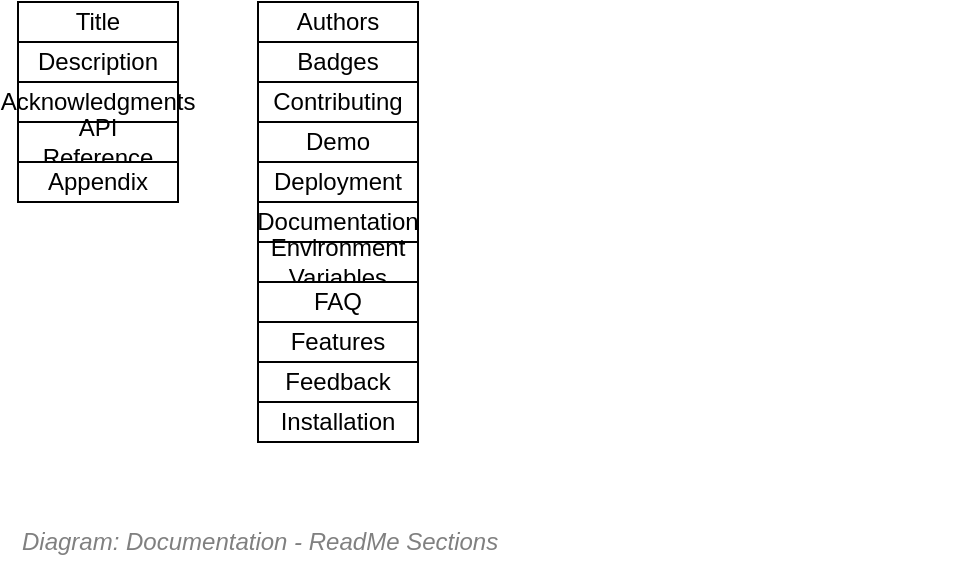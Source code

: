 <mxfile compressed="false" version="17.5.0" type="google">
  <diagram id="HUKczoVXxIGVjZq7eSuW" name="Page-3">
    <mxGraphModel grid="1" page="1" gridSize="10" guides="1" tooltips="1" connect="1" arrows="1" fold="1" pageScale="1" pageWidth="827" pageHeight="1169" math="0" shadow="0">
      <root>
        <mxCell id="-74E_I0a73wQQZLRpNyG-0" />
        <mxCell id="-74E_I0a73wQQZLRpNyG-1" parent="-74E_I0a73wQQZLRpNyG-0" />
        <mxCell id="-74E_I0a73wQQZLRpNyG-2" value="Title" style="rounded=0;whiteSpace=wrap;html=1;" vertex="1" parent="-74E_I0a73wQQZLRpNyG-1">
          <mxGeometry x="120" y="160" width="80" height="20" as="geometry" />
        </mxCell>
        <mxCell id="-74E_I0a73wQQZLRpNyG-3" value="Description" style="rounded=0;whiteSpace=wrap;html=1;" vertex="1" parent="-74E_I0a73wQQZLRpNyG-1">
          <mxGeometry x="120" y="180" width="80" height="20" as="geometry" />
        </mxCell>
        <mxCell id="-74E_I0a73wQQZLRpNyG-4" value="Acknowledgments" style="rounded=0;whiteSpace=wrap;html=1;" vertex="1" parent="-74E_I0a73wQQZLRpNyG-1">
          <mxGeometry x="120" y="200" width="80" height="20" as="geometry" />
        </mxCell>
        <mxCell id="-74E_I0a73wQQZLRpNyG-5" value="API Reference" style="rounded=0;whiteSpace=wrap;html=1;" vertex="1" parent="-74E_I0a73wQQZLRpNyG-1">
          <mxGeometry x="120" y="220" width="80" height="20" as="geometry" />
        </mxCell>
        <mxCell id="-74E_I0a73wQQZLRpNyG-6" value="Appendix" style="rounded=0;whiteSpace=wrap;html=1;" vertex="1" parent="-74E_I0a73wQQZLRpNyG-1">
          <mxGeometry x="120" y="240" width="80" height="20" as="geometry" />
        </mxCell>
        <mxCell id="-74E_I0a73wQQZLRpNyG-7" value="Authors" style="rounded=0;whiteSpace=wrap;html=1;" vertex="1" parent="-74E_I0a73wQQZLRpNyG-1">
          <mxGeometry x="240" y="160" width="80" height="20" as="geometry" />
        </mxCell>
        <mxCell id="-74E_I0a73wQQZLRpNyG-8" value="Badges" style="rounded=0;whiteSpace=wrap;html=1;" vertex="1" parent="-74E_I0a73wQQZLRpNyG-1">
          <mxGeometry x="240" y="180" width="80" height="20" as="geometry" />
        </mxCell>
        <mxCell id="-74E_I0a73wQQZLRpNyG-9" value="Contributing" style="rounded=0;whiteSpace=wrap;html=1;" vertex="1" parent="-74E_I0a73wQQZLRpNyG-1">
          <mxGeometry x="240" y="200" width="80" height="20" as="geometry" />
        </mxCell>
        <mxCell id="-74E_I0a73wQQZLRpNyG-10" value="Demo" style="rounded=0;whiteSpace=wrap;html=1;" vertex="1" parent="-74E_I0a73wQQZLRpNyG-1">
          <mxGeometry x="240" y="220" width="80" height="20" as="geometry" />
        </mxCell>
        <mxCell id="-74E_I0a73wQQZLRpNyG-11" value="Deployment" style="rounded=0;whiteSpace=wrap;html=1;" vertex="1" parent="-74E_I0a73wQQZLRpNyG-1">
          <mxGeometry x="240" y="240" width="80" height="20" as="geometry" />
        </mxCell>
        <mxCell id="-74E_I0a73wQQZLRpNyG-12" value="Documentation" style="rounded=0;whiteSpace=wrap;html=1;" vertex="1" parent="-74E_I0a73wQQZLRpNyG-1">
          <mxGeometry x="240" y="260" width="80" height="20" as="geometry" />
        </mxCell>
        <mxCell id="-74E_I0a73wQQZLRpNyG-13" value="Environment Variables" style="rounded=0;whiteSpace=wrap;html=1;" vertex="1" parent="-74E_I0a73wQQZLRpNyG-1">
          <mxGeometry x="240" y="280" width="80" height="20" as="geometry" />
        </mxCell>
        <mxCell id="-74E_I0a73wQQZLRpNyG-14" value="FAQ" style="rounded=0;whiteSpace=wrap;html=1;" vertex="1" parent="-74E_I0a73wQQZLRpNyG-1">
          <mxGeometry x="240" y="300" width="80" height="20" as="geometry" />
        </mxCell>
        <mxCell id="-74E_I0a73wQQZLRpNyG-15" value="Features" style="rounded=0;whiteSpace=wrap;html=1;" vertex="1" parent="-74E_I0a73wQQZLRpNyG-1">
          <mxGeometry x="240" y="320" width="80" height="20" as="geometry" />
        </mxCell>
        <mxCell id="-74E_I0a73wQQZLRpNyG-16" value="Feedback" style="rounded=0;whiteSpace=wrap;html=1;" vertex="1" parent="-74E_I0a73wQQZLRpNyG-1">
          <mxGeometry x="240" y="340" width="80" height="20" as="geometry" />
        </mxCell>
        <mxCell id="-74E_I0a73wQQZLRpNyG-17" value="Installation" style="rounded=0;whiteSpace=wrap;html=1;" vertex="1" parent="-74E_I0a73wQQZLRpNyG-1">
          <mxGeometry x="240" y="360" width="80" height="20" as="geometry" />
        </mxCell>
        <mxCell id="obyA_O2zqKeAPpNKIxle-0" value="&lt;font style=&quot;font-size: 12px&quot;&gt;Diagram: Documentation - ReadMe Sections&lt;/font&gt;" style="text;strokeColor=none;fillColor=none;html=1;fontSize=12;fontStyle=2;verticalAlign=middle;align=left;shadow=0;glass=0;comic=0;opacity=30;fontColor=#808080;" vertex="1" parent="-74E_I0a73wQQZLRpNyG-1">
          <mxGeometry x="120" y="420" width="480" height="20" as="geometry" />
        </mxCell>
      </root>
    </mxGraphModel>
  </diagram>
</mxfile>
